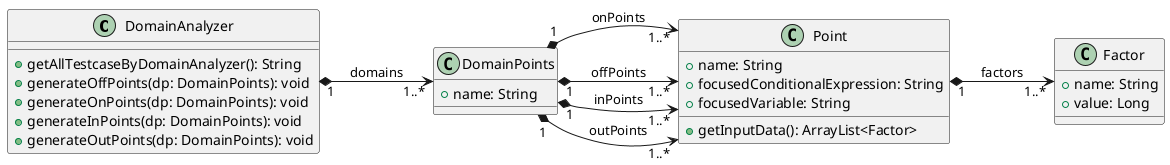 @startuml DomainAnalyzer

class DomainAnalyzer{
     + getAllTestcaseByDomainAnalyzer(): String
     + generateOffPoints(dp: DomainPoints): void
     + generateOnPoints(dp: DomainPoints): void
     + generateInPoints(dp: DomainPoints): void
     + generateOutPoints(dp: DomainPoints): void
}

class DomainPoints{
     + name: String
}

class Point{
     + name: String
     + focusedConditionalExpression: String
     + focusedVariable: String
     + getInputData(): ArrayList<Factor>
}

class Factor{
     + name: String
     + value: Long
}
left to right direction	
DomainAnalyzer "1" *--> "1..*" DomainPoints: domains
DomainPoints "1" *--> "1..*" Point: onPoints
DomainPoints "1" *--> "1..*" Point: offPoints
DomainPoints "1" *--> "1..*" Point: inPoints
DomainPoints "1" *--> "1..*" Point: outPoints
Point "1" *--> "1..*" Factor: factors

@enduml